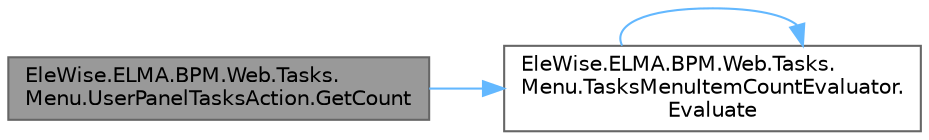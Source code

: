 digraph "EleWise.ELMA.BPM.Web.Tasks.Menu.UserPanelTasksAction.GetCount"
{
 // LATEX_PDF_SIZE
  bgcolor="transparent";
  edge [fontname=Helvetica,fontsize=10,labelfontname=Helvetica,labelfontsize=10];
  node [fontname=Helvetica,fontsize=10,shape=box,height=0.2,width=0.4];
  rankdir="LR";
  Node1 [id="Node000001",label="EleWise.ELMA.BPM.Web.Tasks.\lMenu.UserPanelTasksAction.GetCount",height=0.2,width=0.4,color="gray40", fillcolor="grey60", style="filled", fontcolor="black",tooltip="Получить текущее значение счетчика"];
  Node1 -> Node2 [id="edge1_Node000001_Node000002",color="steelblue1",style="solid",tooltip=" "];
  Node2 [id="Node000002",label="EleWise.ELMA.BPM.Web.Tasks.\lMenu.TasksMenuItemCountEvaluator.\lEvaluate",height=0.2,width=0.4,color="grey40", fillcolor="white", style="filled",URL="$class_ele_wise_1_1_e_l_m_a_1_1_b_p_m_1_1_web_1_1_tasks_1_1_menu_1_1_tasks_menu_item_count_evaluator.html#a57c8f4f295a7236c00f59afe45dbf712",tooltip=" "];
  Node2 -> Node2 [id="edge2_Node000002_Node000002",color="steelblue1",style="solid",tooltip=" "];
}
